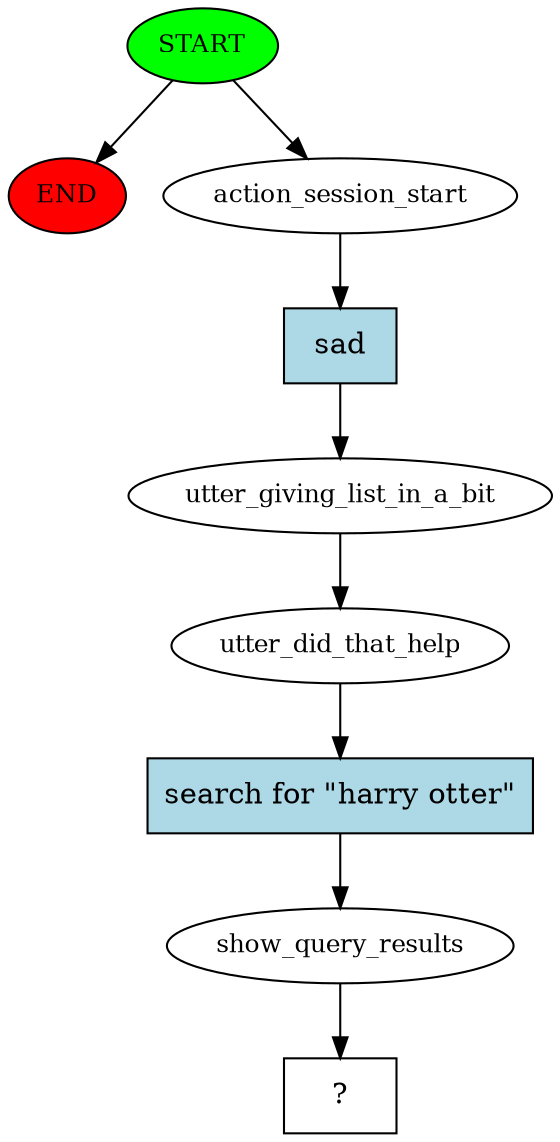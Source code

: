 digraph  {
0 [class="start active", fillcolor=green, fontsize=12, label=START, style=filled];
"-1" [class=end, fillcolor=red, fontsize=12, label=END, style=filled];
1 [class=active, fontsize=12, label=action_session_start];
2 [class=active, fontsize=12, label=utter_giving_list_in_a_bit];
3 [class=active, fontsize=12, label=utter_did_that_help];
4 [class=active, fontsize=12, label=show_query_results];
5 [class="intent dashed active", label="  ?  ", shape=rect];
6 [class="intent active", fillcolor=lightblue, label=sad, shape=rect, style=filled];
7 [class="intent active", fillcolor=lightblue, label="search for \"harry otter\"", shape=rect, style=filled];
0 -> "-1"  [class="", key=NONE, label=""];
0 -> 1  [class=active, key=NONE, label=""];
1 -> 6  [class=active, key=0];
2 -> 3  [class=active, key=NONE, label=""];
3 -> 7  [class=active, key=0];
4 -> 5  [class=active, key=NONE, label=""];
6 -> 2  [class=active, key=0];
7 -> 4  [class=active, key=0];
}
